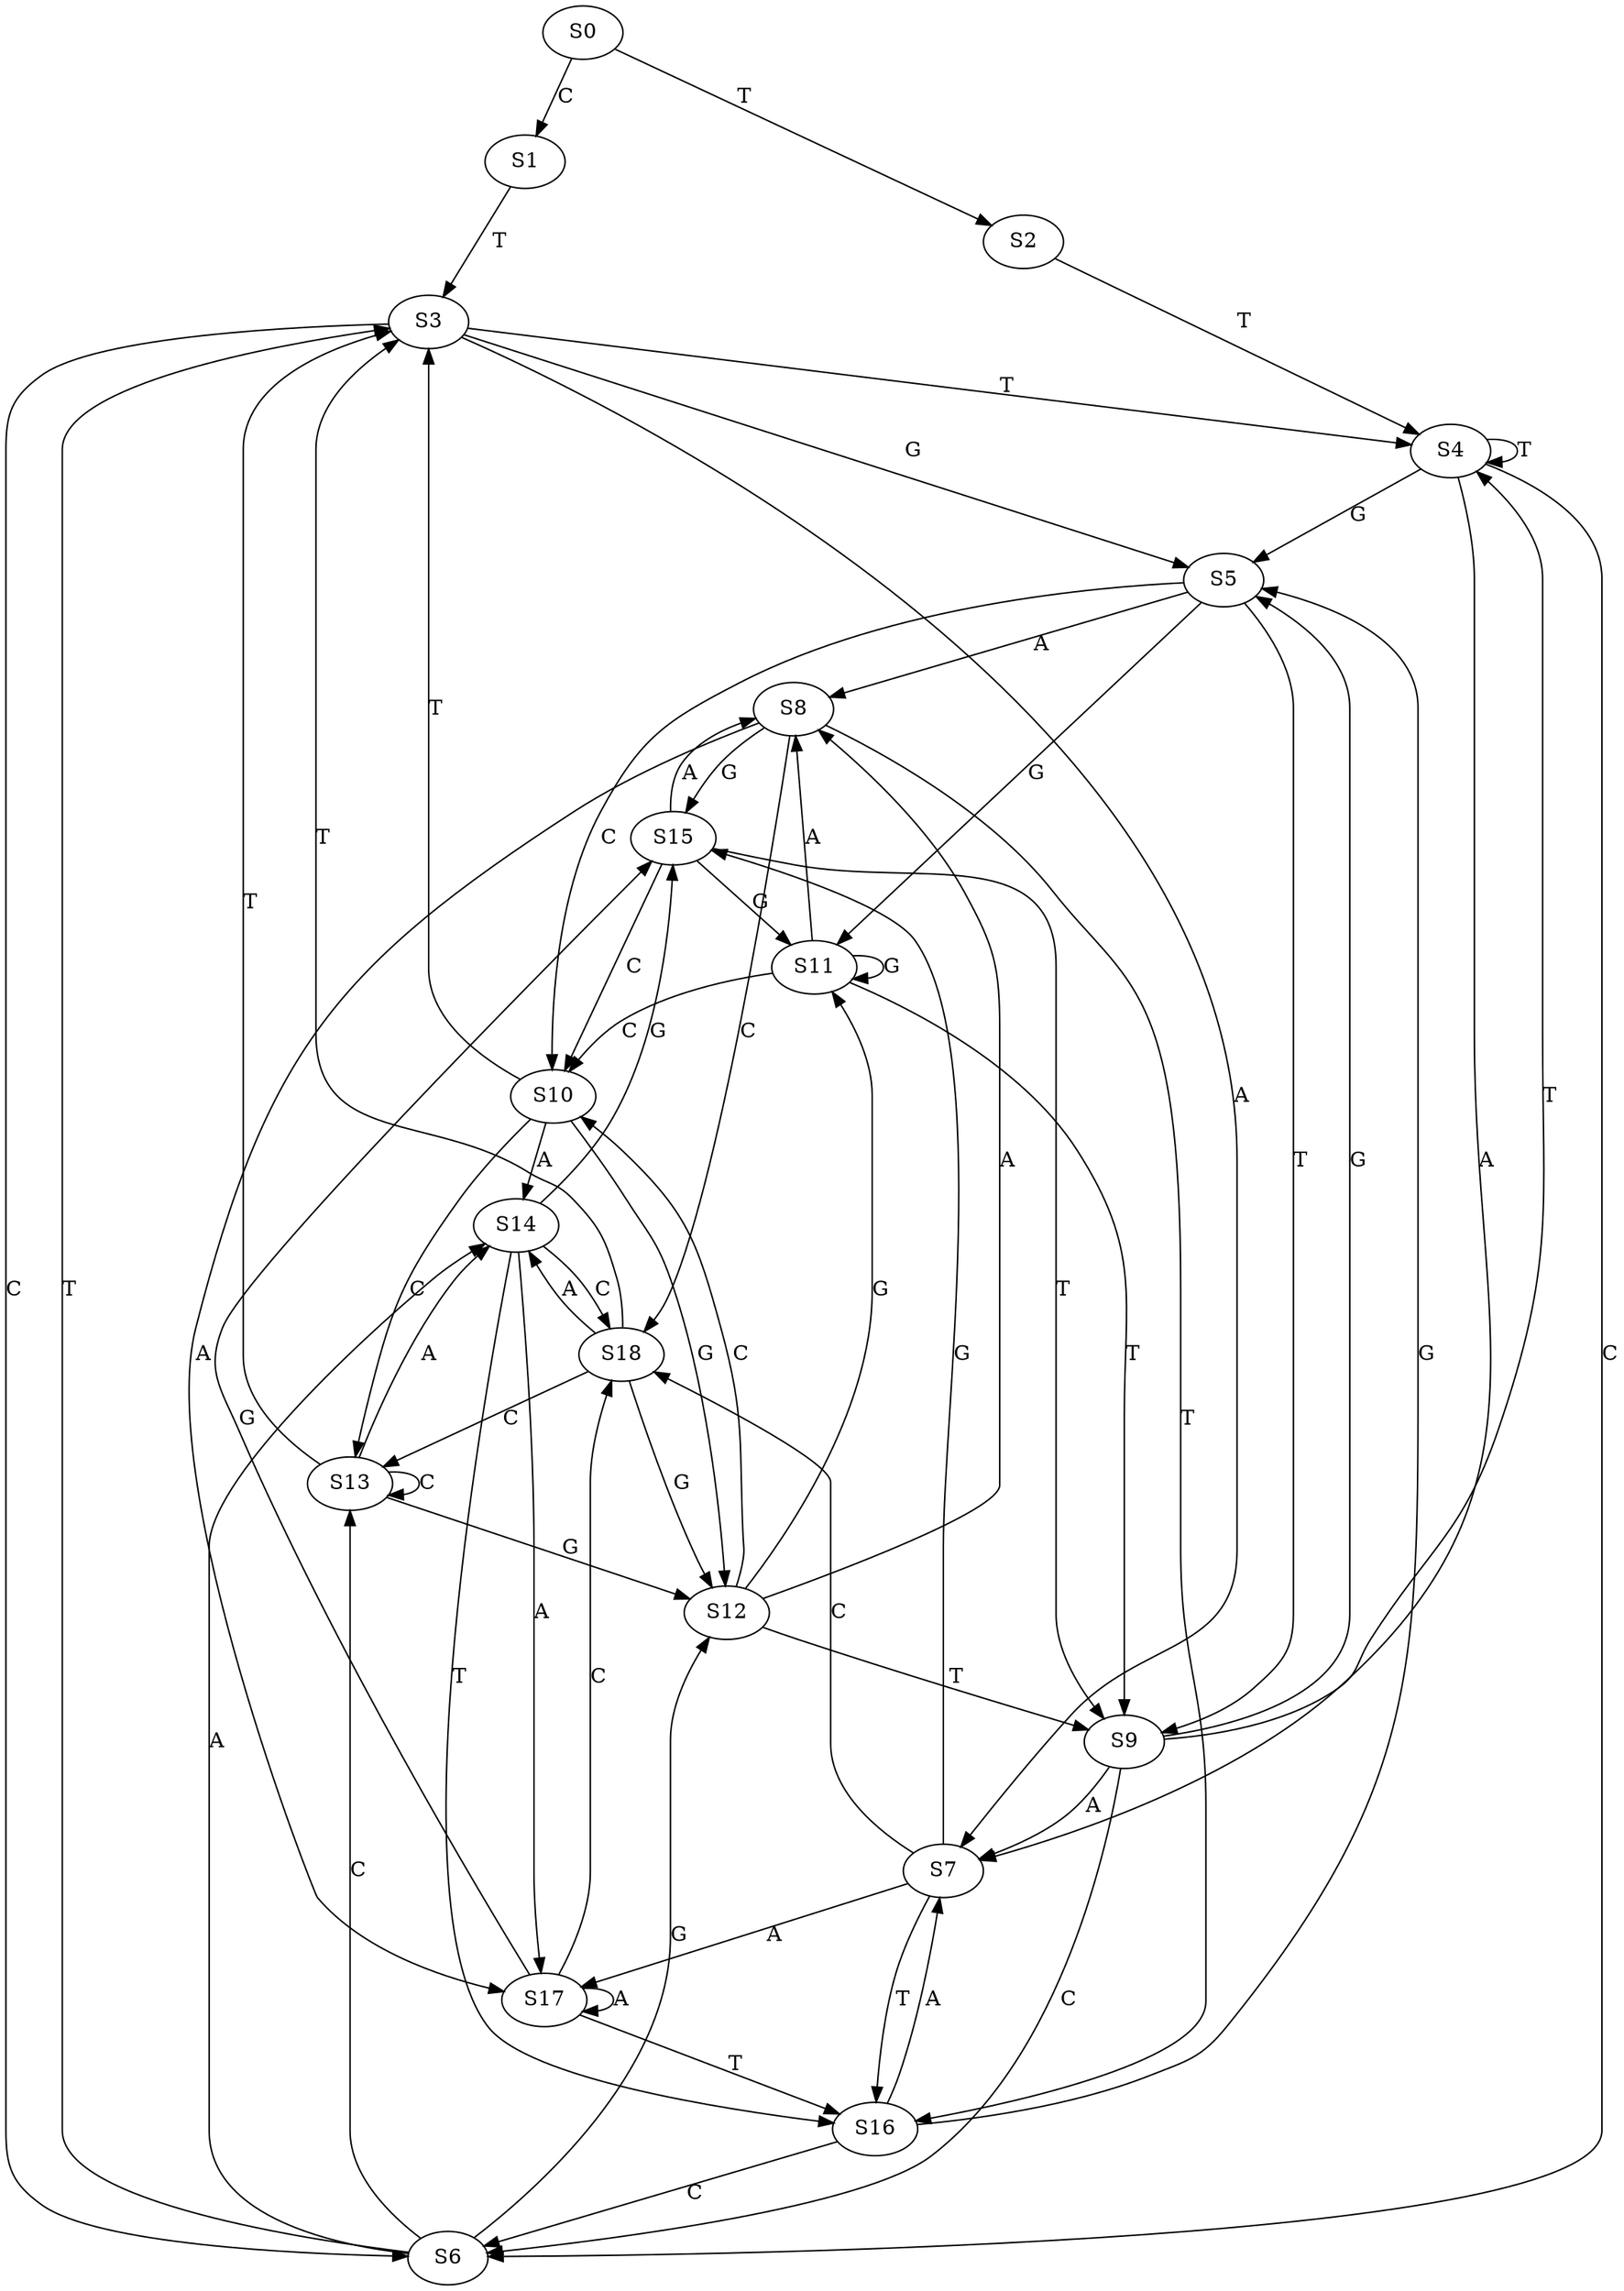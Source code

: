 strict digraph  {
	S0 -> S1 [ label = C ];
	S0 -> S2 [ label = T ];
	S1 -> S3 [ label = T ];
	S2 -> S4 [ label = T ];
	S3 -> S5 [ label = G ];
	S3 -> S6 [ label = C ];
	S3 -> S7 [ label = A ];
	S3 -> S4 [ label = T ];
	S4 -> S6 [ label = C ];
	S4 -> S7 [ label = A ];
	S4 -> S5 [ label = G ];
	S4 -> S4 [ label = T ];
	S5 -> S8 [ label = A ];
	S5 -> S9 [ label = T ];
	S5 -> S10 [ label = C ];
	S5 -> S11 [ label = G ];
	S6 -> S3 [ label = T ];
	S6 -> S12 [ label = G ];
	S6 -> S13 [ label = C ];
	S6 -> S14 [ label = A ];
	S7 -> S15 [ label = G ];
	S7 -> S16 [ label = T ];
	S7 -> S17 [ label = A ];
	S7 -> S18 [ label = C ];
	S8 -> S15 [ label = G ];
	S8 -> S17 [ label = A ];
	S8 -> S18 [ label = C ];
	S8 -> S16 [ label = T ];
	S9 -> S7 [ label = A ];
	S9 -> S6 [ label = C ];
	S9 -> S5 [ label = G ];
	S9 -> S4 [ label = T ];
	S10 -> S13 [ label = C ];
	S10 -> S3 [ label = T ];
	S10 -> S12 [ label = G ];
	S10 -> S14 [ label = A ];
	S11 -> S8 [ label = A ];
	S11 -> S9 [ label = T ];
	S11 -> S11 [ label = G ];
	S11 -> S10 [ label = C ];
	S12 -> S11 [ label = G ];
	S12 -> S9 [ label = T ];
	S12 -> S8 [ label = A ];
	S12 -> S10 [ label = C ];
	S13 -> S12 [ label = G ];
	S13 -> S13 [ label = C ];
	S13 -> S14 [ label = A ];
	S13 -> S3 [ label = T ];
	S14 -> S15 [ label = G ];
	S14 -> S16 [ label = T ];
	S14 -> S18 [ label = C ];
	S14 -> S17 [ label = A ];
	S15 -> S9 [ label = T ];
	S15 -> S11 [ label = G ];
	S15 -> S8 [ label = A ];
	S15 -> S10 [ label = C ];
	S16 -> S7 [ label = A ];
	S16 -> S6 [ label = C ];
	S16 -> S5 [ label = G ];
	S17 -> S16 [ label = T ];
	S17 -> S18 [ label = C ];
	S17 -> S15 [ label = G ];
	S17 -> S17 [ label = A ];
	S18 -> S14 [ label = A ];
	S18 -> S3 [ label = T ];
	S18 -> S13 [ label = C ];
	S18 -> S12 [ label = G ];
}
